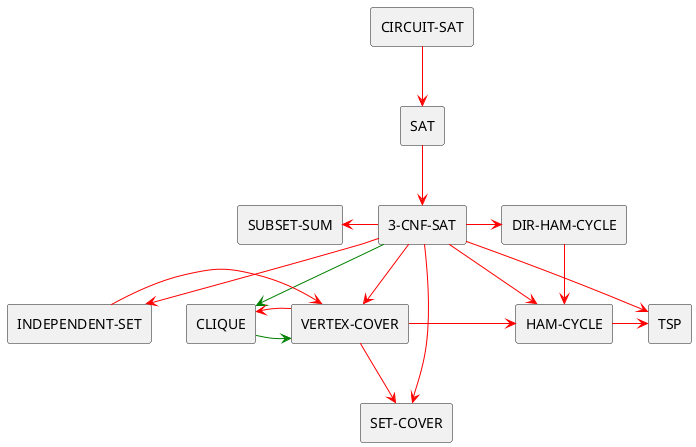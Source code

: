 @startuml


rectangle "CIRCUIT-SAT" as CIRCUIT_SAT
rectangle SAT 
rectangle "3-CNF-SAT" as 3_CNF_SAT 
rectangle "CLIQUE" as CLIQUE
rectangle "VERTEX-COVER" as VERTEX_COVER
rectangle "HAM-CYCLE" as HAM_CYCLE
rectangle "SUBSET-SUM" as SUBSET_SUM
rectangle "SET-COVER" as SET_COVER
rectangle "TSP" as TSP
rectangle "INDEPENDENT-SET" as INDEPENDENT_SET
rectangle "DIR-HAM-CYCLE" as DIR_HAM_CYCLE

CIRCUIT_SAT -down-> SAT #red
SAT -down-> 3_CNF_SAT  #red
3_CNF_SAT-> CLIQUE #green
SUBSET_SUM <- 3_CNF_SAT #red
CLIQUE -> VERTEX_COVER #green
CLIQUE <- VERTEX_COVER #red
VERTEX_COVER -> HAM_CYCLE #red
VERTEX_COVER -down-> SET_COVER #red
HAM_CYCLE -> TSP #red
3_CNF_SAT -> HAM_CYCLE  #red
3_CNF_SAT -> VERTEX_COVER  #red
3_CNF_SAT -> SET_COVER  #red
3_CNF_SAT -> TSP  #red
3_CNF_SAT -down-> INDEPENDENT_SET #red
INDEPENDENT_SET -> VERTEX_COVER #red
3_CNF_SAT -> DIR_HAM_CYCLE #red
DIR_HAM_CYCLE -> HAM_CYCLE #red
@enduml